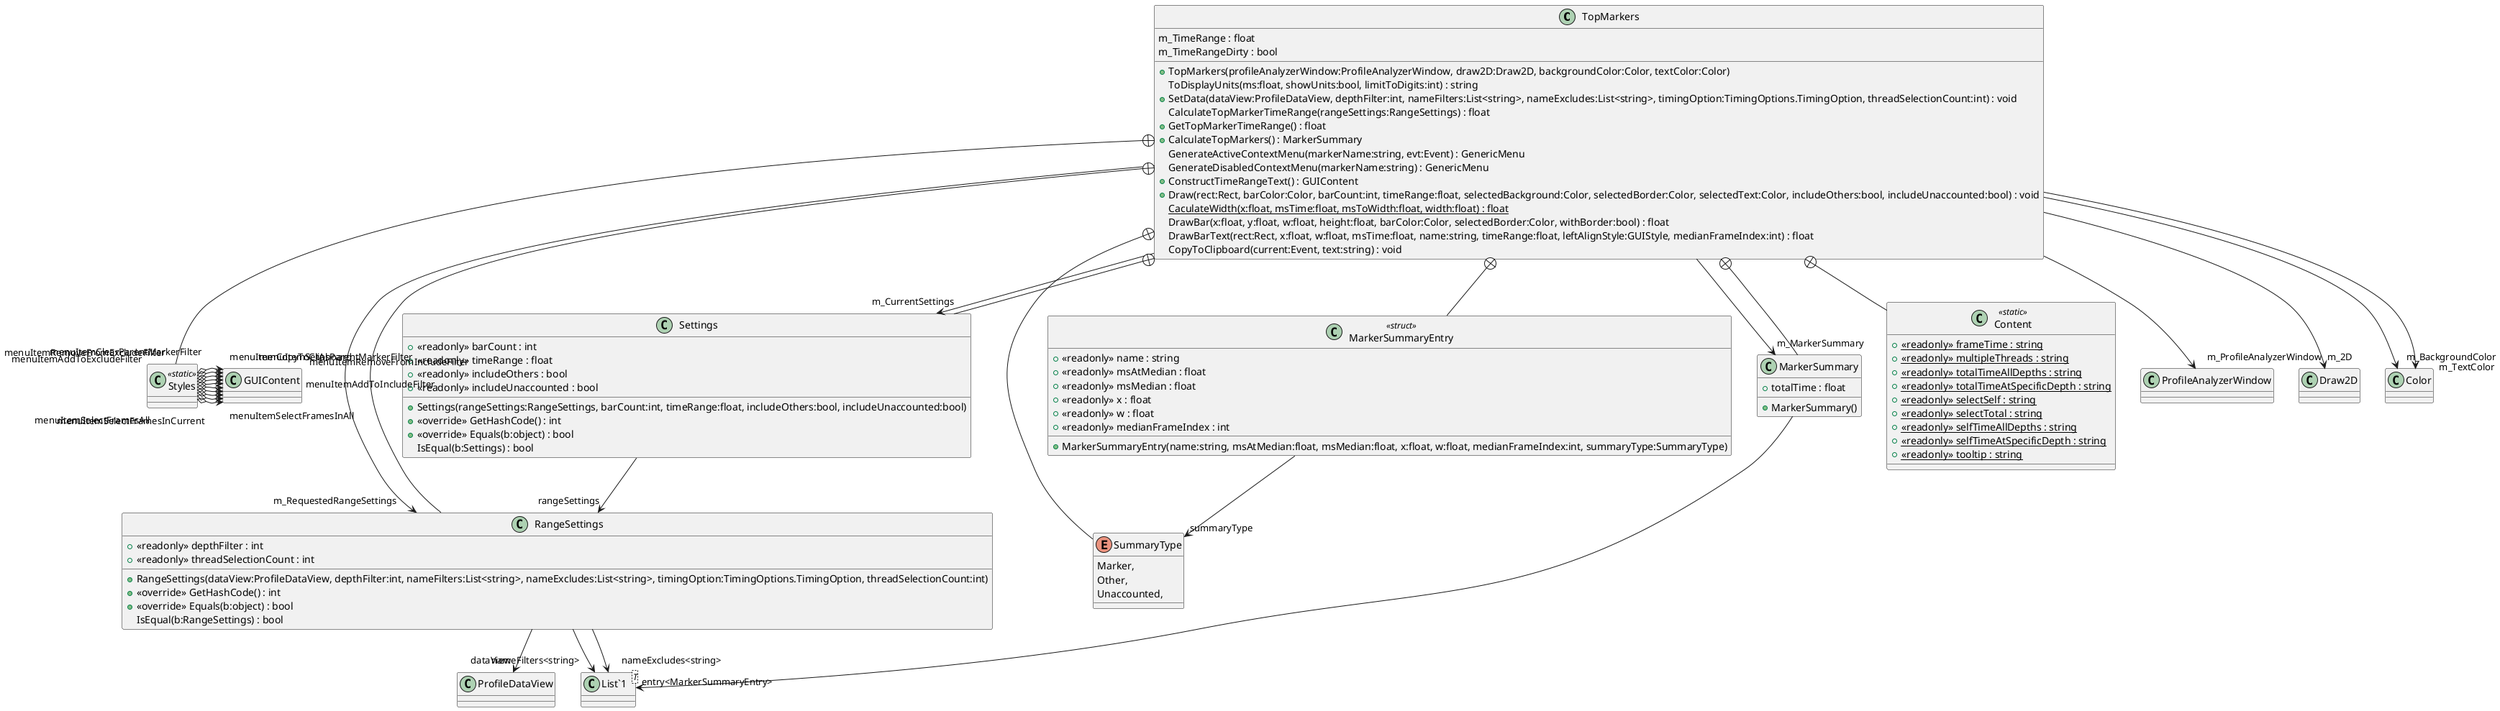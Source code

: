@startuml
class TopMarkers {
    m_TimeRange : float
    m_TimeRangeDirty : bool
    + TopMarkers(profileAnalyzerWindow:ProfileAnalyzerWindow, draw2D:Draw2D, backgroundColor:Color, textColor:Color)
    ToDisplayUnits(ms:float, showUnits:bool, limitToDigits:int) : string
    + SetData(dataView:ProfileDataView, depthFilter:int, nameFilters:List<string>, nameExcludes:List<string>, timingOption:TimingOptions.TimingOption, threadSelectionCount:int) : void
    CalculateTopMarkerTimeRange(rangeSettings:RangeSettings) : float
    + GetTopMarkerTimeRange() : float
    + CalculateTopMarkers() : MarkerSummary
    GenerateActiveContextMenu(markerName:string, evt:Event) : GenericMenu
    GenerateDisabledContextMenu(markerName:string) : GenericMenu
    + ConstructTimeRangeText() : GUIContent
    + Draw(rect:Rect, barColor:Color, barCount:int, timeRange:float, selectedBackground:Color, selectedBorder:Color, selectedText:Color, includeOthers:bool, includeUnaccounted:bool) : void
    {static} CaculateWidth(x:float, msTime:float, msToWidth:float, width:float) : float
    DrawBar(x:float, y:float, w:float, height:float, barColor:Color, selectedBorder:Color, withBorder:bool) : float
    DrawBarText(rect:Rect, x:float, w:float, msTime:float, name:string, timeRange:float, leftAlignStyle:GUIStyle, medianFrameIndex:int) : float
    CopyToClipboard(current:Event, text:string) : void
}
class RangeSettings {
    + <<readonly>> depthFilter : int
    + <<readonly>> threadSelectionCount : int
    + RangeSettings(dataView:ProfileDataView, depthFilter:int, nameFilters:List<string>, nameExcludes:List<string>, timingOption:TimingOptions.TimingOption, threadSelectionCount:int)
    + <<override>> GetHashCode() : int
    + <<override>> Equals(b:object) : bool
    IsEqual(b:RangeSettings) : bool
}
class Settings {
    + <<readonly>> barCount : int
    + <<readonly>> timeRange : float
    + <<readonly>> includeOthers : bool
    + <<readonly>> includeUnaccounted : bool
    + Settings(rangeSettings:RangeSettings, barCount:int, timeRange:float, includeOthers:bool, includeUnaccounted:bool)
    + <<override>> GetHashCode() : int
    + <<override>> Equals(b:object) : bool
    IsEqual(b:Settings) : bool
}
enum SummaryType {
    Marker,
    Other,
    Unaccounted,
}
class MarkerSummaryEntry <<struct>> {
    + <<readonly>> name : string
    + <<readonly>> msAtMedian : float
    + <<readonly>> msMedian : float
    + <<readonly>> x : float
    + <<readonly>> w : float
    + <<readonly>> medianFrameIndex : int
    + MarkerSummaryEntry(name:string, msAtMedian:float, msMedian:float, x:float, w:float, medianFrameIndex:int, summaryType:SummaryType)
}
class MarkerSummary {
    + totalTime : float
    + MarkerSummary()
}
class Styles <<static>> {
}
class Content <<static>> {
    + {static} <<readonly>> frameTime : string
    + {static} <<readonly>> multipleThreads : string
    + {static} <<readonly>> totalTimeAllDepths : string
    + {static} <<readonly>> totalTimeAtSpecificDepth : string
    + {static} <<readonly>> selectSelf : string
    + {static} <<readonly>> selectTotal : string
    + {static} <<readonly>> selfTimeAllDepths : string
    + {static} <<readonly>> selfTimeAtSpecificDepth : string
    + {static} <<readonly>> tooltip : string
}
class "List`1"<T> {
}
TopMarkers --> "m_CurrentSettings" Settings
TopMarkers --> "m_RequestedRangeSettings" RangeSettings
TopMarkers --> "m_MarkerSummary" MarkerSummary
TopMarkers --> "m_ProfileAnalyzerWindow" ProfileAnalyzerWindow
TopMarkers --> "m_2D" Draw2D
TopMarkers --> "m_BackgroundColor" Color
TopMarkers --> "m_TextColor" Color
TopMarkers +-- RangeSettings
RangeSettings --> "dataView" ProfileDataView
RangeSettings --> "nameFilters<string>" "List`1"
RangeSettings --> "nameExcludes<string>" "List`1"
TopMarkers +-- Settings
Settings --> "rangeSettings" RangeSettings
TopMarkers +-- SummaryType
TopMarkers +-- MarkerSummaryEntry
MarkerSummaryEntry --> "summaryType" SummaryType
TopMarkers +-- MarkerSummary
MarkerSummary --> "entry<MarkerSummaryEntry>" "List`1"
TopMarkers +-- Styles
Styles o-> "menuItemSelectFramesInAll" GUIContent
Styles o-> "menuItemSelectFramesInCurrent" GUIContent
Styles o-> "menuItemSelectFramesAll" GUIContent
Styles o-> "menuItemAddToIncludeFilter" GUIContent
Styles o-> "menuItemAddToExcludeFilter" GUIContent
Styles o-> "menuItemRemoveFromIncludeFilter" GUIContent
Styles o-> "menuItemRemoveFromExcludeFilter" GUIContent
Styles o-> "menuItemSetAsParentMarkerFilter" GUIContent
Styles o-> "menuItemClearParentMarkerFilter" GUIContent
Styles o-> "menuItemCopyToClipboard" GUIContent
TopMarkers +-- Content
@enduml
